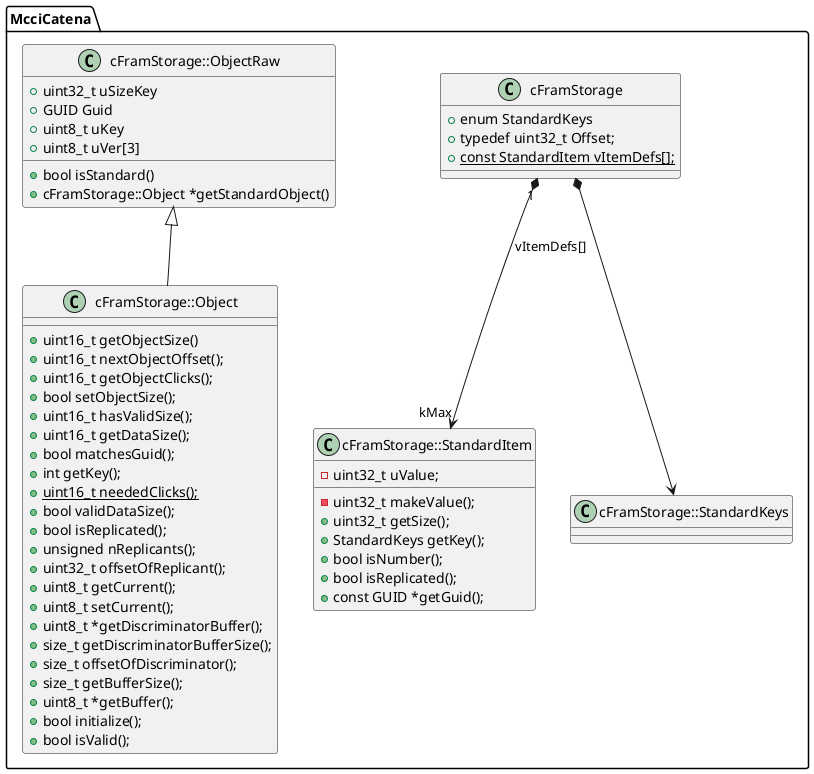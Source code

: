 @startuml "cFramStorage hierarchy"
/' PlantUML image for FRAM
'/
namespace McciCatena {

class cFramStorage {
  +enum StandardKeys
  +typedef uint32_t Offset;
  +{static}const StandardItem vItemDefs[];
  
}

class cFramStorage::StandardItem {
  -uint32_t makeValue();
  +uint32_t getSize();
  +StandardKeys getKey();
  +bool isNumber();
  +bool isReplicated();
  +const GUID *getGuid();
  -uint32_t uValue;
}

class cFramStorage::ObjectRaw {
  +uint32_t uSizeKey
  +GUID Guid
  +uint8_t uKey
  +uint8_t uVer[3]
  +bool isStandard()
  +cFramStorage::Object *getStandardObject()
}

class cFramStorage::Object {
  +uint16_t getObjectSize()
  +uint16_t nextObjectOffset();
  +uint16_t getObjectClicks();
  +bool setObjectSize();
  +uint16_t hasValidSize();
  +uint16_t getDataSize();
  +bool matchesGuid();
  +int getKey();
  +{static}uint16_t neededClicks();
  +bool validDataSize();
  +bool isReplicated();
  +unsigned nReplicants();
  +uint32_t offsetOfReplicant();
  +uint8_t getCurrent();
  +uint8_t setCurrent();
  +uint8_t *getDiscriminatorBuffer();
  +size_t getDiscriminatorBufferSize();
  +size_t offsetOfDiscriminator();
  +size_t getBufferSize();
  +uint8_t *getBuffer();
  +bool initialize();
  +bool isValid();
}

cFramStorage "1" *--> "kMax" cFramStorage::StandardItem : vItemDefs[]

class cFramStorage::StandardKeys

cFramStorage *--> cFramStorage::StandardKeys

cFramStorage::ObjectRaw <|-- "cFramStorage::Object"


}
@enduml